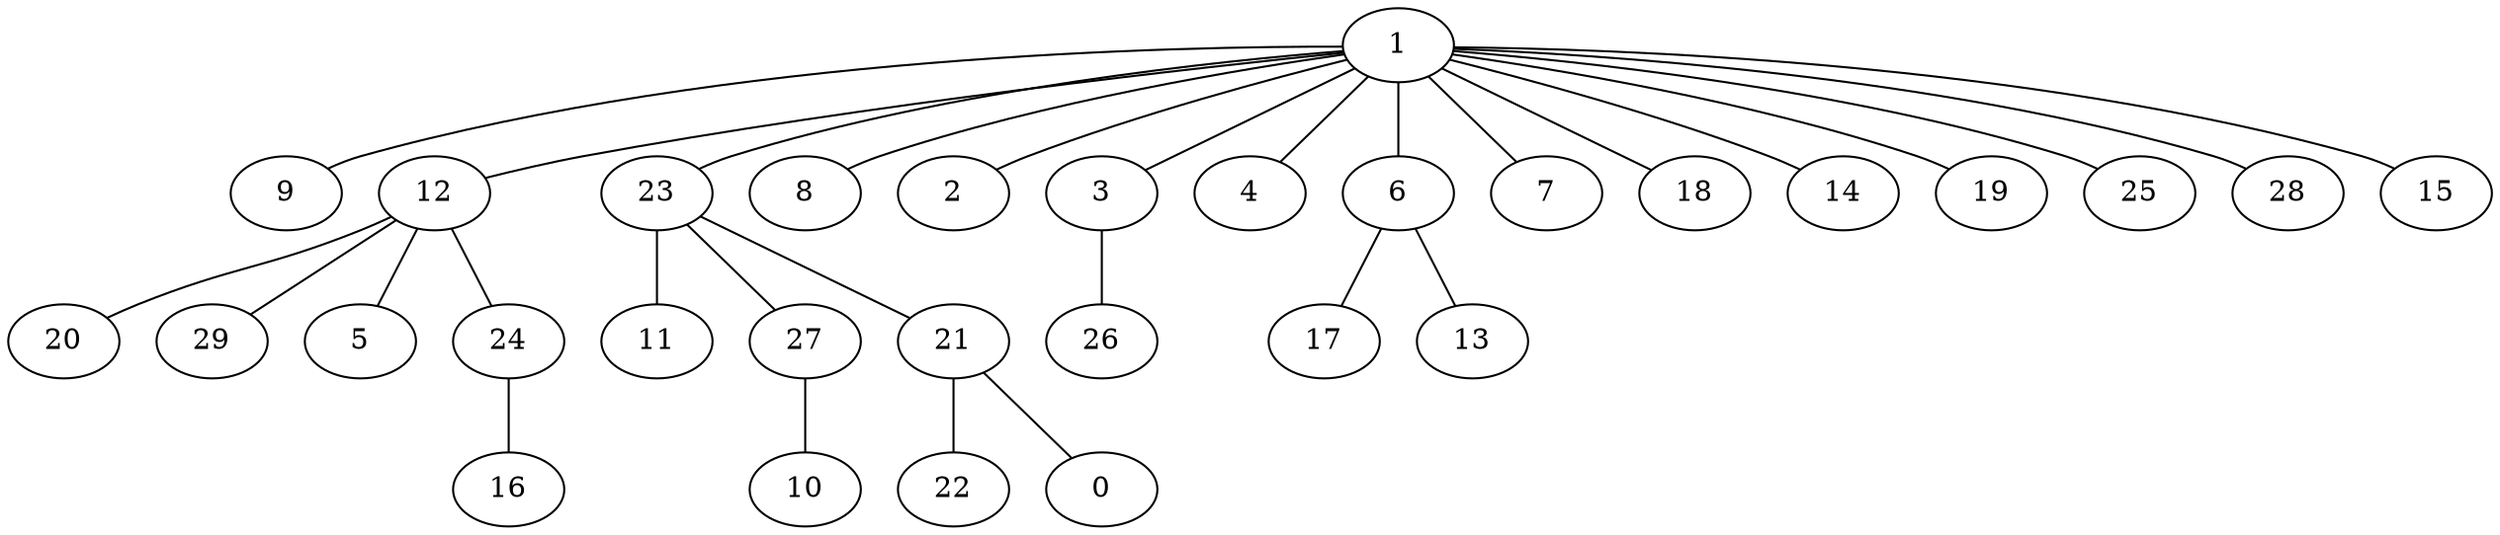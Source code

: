 strict graph G {
1;
9;
12;
23;
8;
2;
3;
4;
6;
7;
18;
14;
19;
25;
28;
15;
20;
29;
5;
24;
11;
27;
21;
26;
17;
13;
16;
10;
22;
0;
1 -- 9;
1 -- 12;
6 -- 17;
12 -- 29;
1 -- 2;
24 -- 16;
1 -- 14;
1 -- 19;
1 -- 18;
1 -- 8;
21 -- 22;
27 -- 10;
1 -- 4;
1 -- 6;
6 -- 13;
1 -- 15;
23 -- 11;
3 -- 26;
1 -- 3;
1 -- 7;
23 -- 21;
1 -- 25;
12 -- 5;
12 -- 20;
1 -- 23;
1 -- 28;
12 -- 24;
23 -- 27;
21 -- 0;
}
